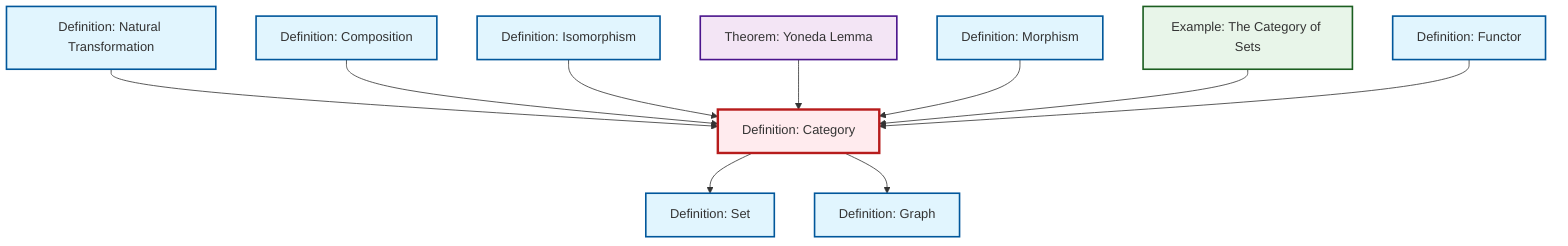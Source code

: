 graph TD
    classDef definition fill:#e1f5fe,stroke:#01579b,stroke-width:2px
    classDef theorem fill:#f3e5f5,stroke:#4a148c,stroke-width:2px
    classDef axiom fill:#fff3e0,stroke:#e65100,stroke-width:2px
    classDef example fill:#e8f5e9,stroke:#1b5e20,stroke-width:2px
    classDef current fill:#ffebee,stroke:#b71c1c,stroke-width:3px
    def-natural-transformation["Definition: Natural Transformation"]:::definition
    def-set["Definition: Set"]:::definition
    def-graph["Definition: Graph"]:::definition
    ex-set-category["Example: The Category of Sets"]:::example
    def-functor["Definition: Functor"]:::definition
    def-composition["Definition: Composition"]:::definition
    thm-yoneda["Theorem: Yoneda Lemma"]:::theorem
    def-category["Definition: Category"]:::definition
    def-morphism["Definition: Morphism"]:::definition
    def-isomorphism["Definition: Isomorphism"]:::definition
    def-natural-transformation --> def-category
    def-composition --> def-category
    def-category --> def-set
    def-isomorphism --> def-category
    thm-yoneda --> def-category
    def-morphism --> def-category
    ex-set-category --> def-category
    def-functor --> def-category
    def-category --> def-graph
    class def-category current
